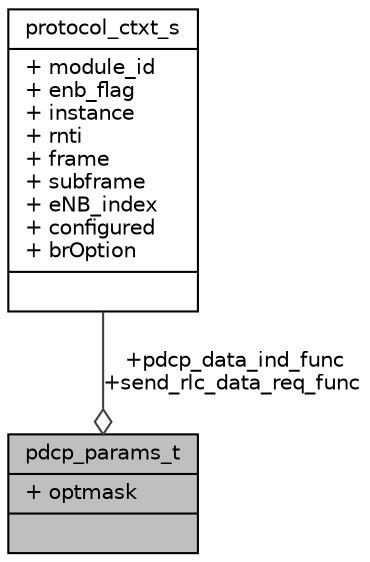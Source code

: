 digraph "pdcp_params_t"
{
 // LATEX_PDF_SIZE
  edge [fontname="Helvetica",fontsize="10",labelfontname="Helvetica",labelfontsize="10"];
  node [fontname="Helvetica",fontsize="10",shape=record];
  Node1 [label="{pdcp_params_t\n|+ optmask\l|}",height=0.2,width=0.4,color="black", fillcolor="grey75", style="filled", fontcolor="black",tooltip=" "];
  Node2 -> Node1 [color="grey25",fontsize="10",style="solid",label=" +pdcp_data_ind_func\n+send_rlc_data_req_func" ,arrowhead="odiamond",fontname="Helvetica"];
  Node2 [label="{protocol_ctxt_s\n|+ module_id\l+ enb_flag\l+ instance\l+ rnti\l+ frame\l+ subframe\l+ eNB_index\l+ configured\l+ brOption\l|}",height=0.2,width=0.4,color="black", fillcolor="white", style="filled",URL="$structprotocol__ctxt__s.html",tooltip=" "];
}

